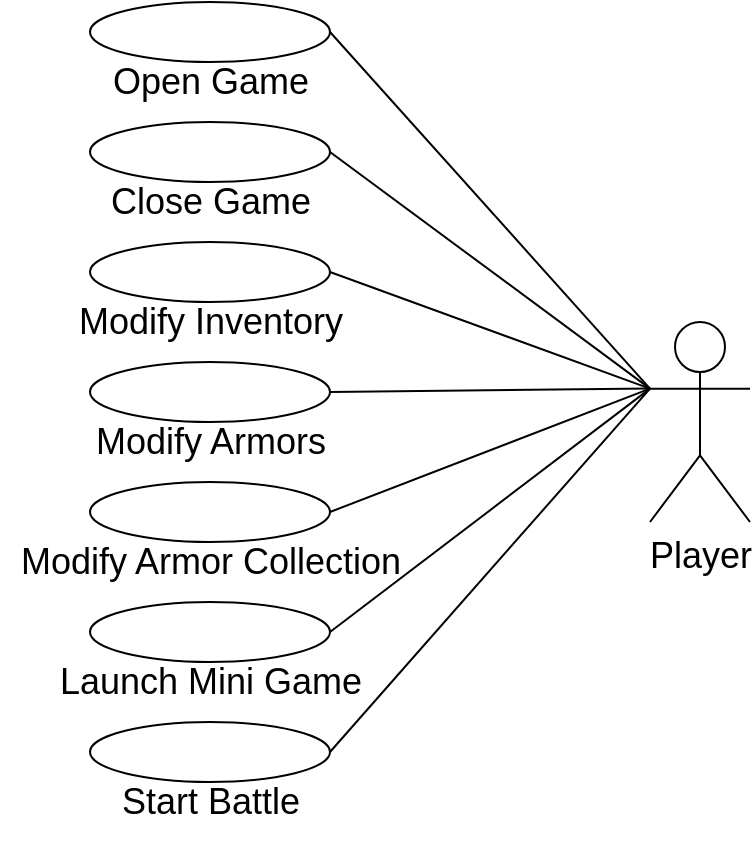 <mxfile version="20.8.16" type="device"><diagram name="Page-1" id="fVCRvFXmE1AQKThoP8TV"><mxGraphModel dx="1728" dy="995" grid="1" gridSize="10" guides="1" tooltips="1" connect="1" arrows="1" fold="1" page="1" pageScale="1" pageWidth="850" pageHeight="1100" math="0" shadow="0"><root><mxCell id="0"/><mxCell id="1" parent="0"/><mxCell id="MYnwV_3deLlDktUd043_-26" style="rounded=0;orthogonalLoop=1;jettySize=auto;html=1;exitX=0;exitY=0.333;exitDx=0;exitDy=0;exitPerimeter=0;entryX=1;entryY=0.5;entryDx=0;entryDy=0;fontSize=18;endArrow=none;endFill=0;" edge="1" parent="1" source="MYnwV_3deLlDktUd043_-25" target="MYnwV_3deLlDktUd043_-4"><mxGeometry relative="1" as="geometry"/></mxCell><mxCell id="MYnwV_3deLlDktUd043_-27" style="edgeStyle=none;rounded=0;orthogonalLoop=1;jettySize=auto;html=1;exitX=0;exitY=0.333;exitDx=0;exitDy=0;exitPerimeter=0;entryX=1;entryY=0.5;entryDx=0;entryDy=0;fontSize=18;endArrow=none;endFill=0;" edge="1" parent="1" source="MYnwV_3deLlDktUd043_-25" target="MYnwV_3deLlDktUd043_-8"><mxGeometry relative="1" as="geometry"/></mxCell><mxCell id="MYnwV_3deLlDktUd043_-28" style="edgeStyle=none;rounded=0;orthogonalLoop=1;jettySize=auto;html=1;exitX=0;exitY=0.333;exitDx=0;exitDy=0;exitPerimeter=0;entryX=1;entryY=0.5;entryDx=0;entryDy=0;fontSize=18;endArrow=none;endFill=0;" edge="1" parent="1" source="MYnwV_3deLlDktUd043_-25" target="MYnwV_3deLlDktUd043_-11"><mxGeometry relative="1" as="geometry"/></mxCell><mxCell id="MYnwV_3deLlDktUd043_-29" style="edgeStyle=none;rounded=0;orthogonalLoop=1;jettySize=auto;html=1;exitX=0;exitY=0.333;exitDx=0;exitDy=0;exitPerimeter=0;entryX=1;entryY=0.5;entryDx=0;entryDy=0;fontSize=18;endArrow=none;endFill=0;" edge="1" parent="1" source="MYnwV_3deLlDktUd043_-25" target="MYnwV_3deLlDktUd043_-14"><mxGeometry relative="1" as="geometry"/></mxCell><mxCell id="MYnwV_3deLlDktUd043_-30" style="edgeStyle=none;rounded=0;orthogonalLoop=1;jettySize=auto;html=1;exitX=0;exitY=0.333;exitDx=0;exitDy=0;exitPerimeter=0;entryX=1;entryY=0.5;entryDx=0;entryDy=0;fontSize=18;endArrow=none;endFill=0;" edge="1" parent="1" source="MYnwV_3deLlDktUd043_-25" target="MYnwV_3deLlDktUd043_-17"><mxGeometry relative="1" as="geometry"/></mxCell><mxCell id="MYnwV_3deLlDktUd043_-31" style="edgeStyle=none;rounded=0;orthogonalLoop=1;jettySize=auto;html=1;exitX=0;exitY=0.333;exitDx=0;exitDy=0;exitPerimeter=0;entryX=1;entryY=0.5;entryDx=0;entryDy=0;fontSize=18;endArrow=none;endFill=0;" edge="1" parent="1" source="MYnwV_3deLlDktUd043_-25" target="MYnwV_3deLlDktUd043_-20"><mxGeometry relative="1" as="geometry"/></mxCell><mxCell id="MYnwV_3deLlDktUd043_-32" style="edgeStyle=none;rounded=0;orthogonalLoop=1;jettySize=auto;html=1;exitX=0;exitY=0.333;exitDx=0;exitDy=0;exitPerimeter=0;entryX=1;entryY=0.5;entryDx=0;entryDy=0;fontSize=18;endArrow=none;endFill=0;" edge="1" parent="1" source="MYnwV_3deLlDktUd043_-25" target="MYnwV_3deLlDktUd043_-23"><mxGeometry relative="1" as="geometry"/></mxCell><mxCell id="MYnwV_3deLlDktUd043_-25" value="Player" style="shape=umlActor;verticalLabelPosition=bottom;verticalAlign=top;html=1;outlineConnect=0;fontSize=18;" vertex="1" parent="1"><mxGeometry x="1050" y="380" width="50" height="100" as="geometry"/></mxCell><mxCell id="MYnwV_3deLlDktUd043_-7" value="" style="group" vertex="1" connectable="0" parent="1"><mxGeometry x="770" y="280" width="120" height="60" as="geometry"/></mxCell><mxCell id="MYnwV_3deLlDktUd043_-8" value="" style="ellipse;whiteSpace=wrap;html=1;fontSize=18;" vertex="1" parent="MYnwV_3deLlDktUd043_-7"><mxGeometry width="120" height="30" as="geometry"/></mxCell><mxCell id="MYnwV_3deLlDktUd043_-9" value="Close Game" style="text;html=1;align=center;verticalAlign=middle;resizable=0;points=[];autosize=1;strokeColor=none;fillColor=none;fontSize=18;" vertex="1" parent="MYnwV_3deLlDktUd043_-7"><mxGeometry y="20" width="120" height="40" as="geometry"/></mxCell><mxCell id="MYnwV_3deLlDktUd043_-10" value="" style="group" vertex="1" connectable="0" parent="1"><mxGeometry x="770" y="340" width="140" height="60" as="geometry"/></mxCell><mxCell id="MYnwV_3deLlDktUd043_-11" value="" style="ellipse;whiteSpace=wrap;html=1;fontSize=18;" vertex="1" parent="MYnwV_3deLlDktUd043_-10"><mxGeometry width="120" height="30" as="geometry"/></mxCell><mxCell id="MYnwV_3deLlDktUd043_-12" value="Modify Inventory" style="text;html=1;align=center;verticalAlign=middle;resizable=0;points=[];autosize=1;strokeColor=none;fillColor=none;fontSize=18;" vertex="1" parent="MYnwV_3deLlDktUd043_-10"><mxGeometry x="-20" y="20" width="160" height="40" as="geometry"/></mxCell><mxCell id="MYnwV_3deLlDktUd043_-13" value="" style="group" vertex="1" connectable="0" parent="1"><mxGeometry x="770" y="400" width="140" height="60" as="geometry"/></mxCell><mxCell id="MYnwV_3deLlDktUd043_-14" value="" style="ellipse;whiteSpace=wrap;html=1;fontSize=18;" vertex="1" parent="MYnwV_3deLlDktUd043_-13"><mxGeometry width="120" height="30" as="geometry"/></mxCell><mxCell id="MYnwV_3deLlDktUd043_-15" value="Modify Armors" style="text;html=1;align=center;verticalAlign=middle;resizable=0;points=[];autosize=1;strokeColor=none;fillColor=none;fontSize=18;" vertex="1" parent="MYnwV_3deLlDktUd043_-13"><mxGeometry x="-10" y="20" width="140" height="40" as="geometry"/></mxCell><mxCell id="MYnwV_3deLlDktUd043_-16" value="" style="group" vertex="1" connectable="0" parent="1"><mxGeometry x="770" y="460" width="165" height="60" as="geometry"/></mxCell><mxCell id="MYnwV_3deLlDktUd043_-17" value="" style="ellipse;whiteSpace=wrap;html=1;fontSize=18;" vertex="1" parent="MYnwV_3deLlDktUd043_-16"><mxGeometry width="120" height="30" as="geometry"/></mxCell><mxCell id="MYnwV_3deLlDktUd043_-18" value="Modify Armor Collection" style="text;html=1;align=center;verticalAlign=middle;resizable=0;points=[];autosize=1;strokeColor=none;fillColor=none;fontSize=18;" vertex="1" parent="MYnwV_3deLlDktUd043_-16"><mxGeometry x="-45" y="20" width="210" height="40" as="geometry"/></mxCell><mxCell id="MYnwV_3deLlDktUd043_-6" value="" style="group" vertex="1" connectable="0" parent="1"><mxGeometry x="770" y="220" width="120" height="60" as="geometry"/></mxCell><mxCell id="MYnwV_3deLlDktUd043_-4" value="" style="ellipse;whiteSpace=wrap;html=1;fontSize=18;" vertex="1" parent="MYnwV_3deLlDktUd043_-6"><mxGeometry width="120" height="30" as="geometry"/></mxCell><mxCell id="MYnwV_3deLlDktUd043_-5" value="Open Game" style="text;html=1;align=center;verticalAlign=middle;resizable=0;points=[];autosize=1;strokeColor=none;fillColor=none;fontSize=18;" vertex="1" parent="MYnwV_3deLlDktUd043_-6"><mxGeometry y="20" width="120" height="40" as="geometry"/></mxCell><mxCell id="MYnwV_3deLlDktUd043_-19" value="" style="group" vertex="1" connectable="0" parent="1"><mxGeometry x="770" y="520" width="165" height="60" as="geometry"/></mxCell><mxCell id="MYnwV_3deLlDktUd043_-20" value="" style="ellipse;whiteSpace=wrap;html=1;fontSize=18;" vertex="1" parent="MYnwV_3deLlDktUd043_-19"><mxGeometry width="120" height="30" as="geometry"/></mxCell><mxCell id="MYnwV_3deLlDktUd043_-21" value="Launch Mini Game" style="text;html=1;align=center;verticalAlign=middle;resizable=0;points=[];autosize=1;strokeColor=none;fillColor=none;fontSize=18;" vertex="1" parent="MYnwV_3deLlDktUd043_-19"><mxGeometry x="-25" y="20" width="170" height="40" as="geometry"/></mxCell><mxCell id="MYnwV_3deLlDktUd043_-22" value="" style="group" vertex="1" connectable="0" parent="1"><mxGeometry x="770" y="580" width="165" height="60" as="geometry"/></mxCell><mxCell id="MYnwV_3deLlDktUd043_-23" value="" style="ellipse;whiteSpace=wrap;html=1;fontSize=18;" vertex="1" parent="MYnwV_3deLlDktUd043_-22"><mxGeometry width="120" height="30" as="geometry"/></mxCell><mxCell id="MYnwV_3deLlDktUd043_-24" value="Start Battle" style="text;html=1;align=center;verticalAlign=middle;resizable=0;points=[];autosize=1;strokeColor=none;fillColor=none;fontSize=18;" vertex="1" parent="MYnwV_3deLlDktUd043_-22"><mxGeometry x="5" y="20" width="110" height="40" as="geometry"/></mxCell></root></mxGraphModel></diagram></mxfile>